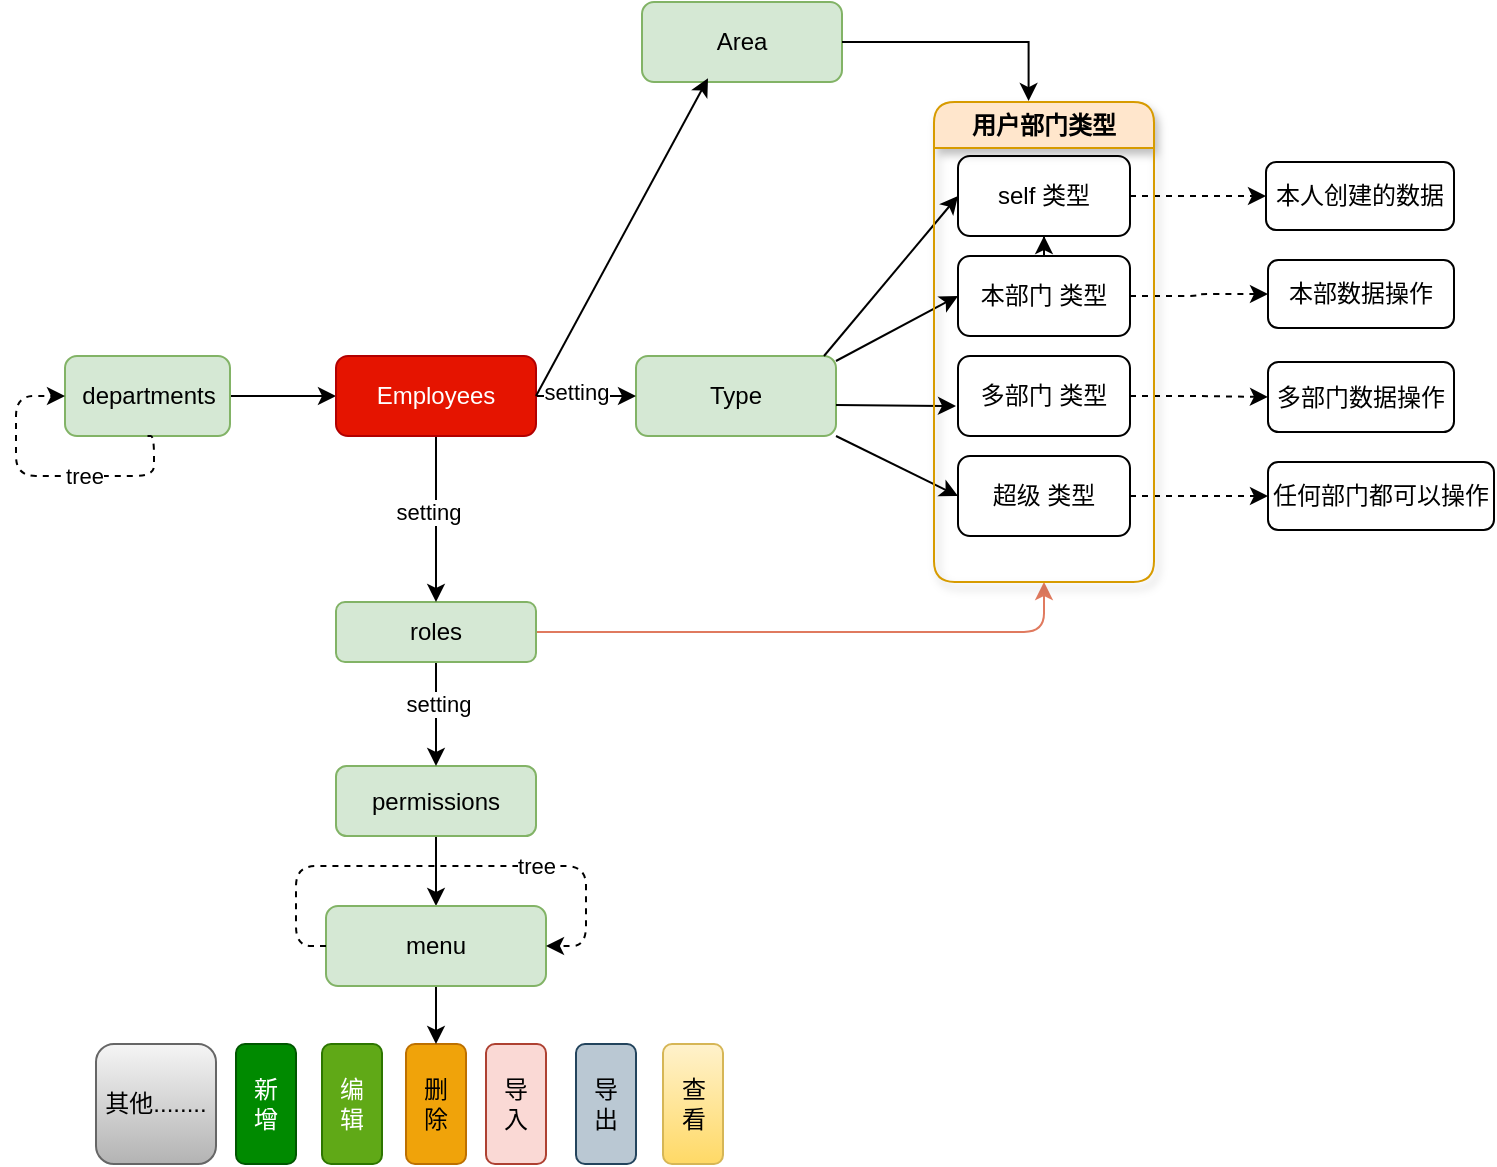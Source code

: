 <mxfile version="26.0.2">
  <diagram name="第 1 页" id="hoe_uviKCq4_seSVUSrM">
    <mxGraphModel dx="868" dy="1612" grid="1" gridSize="10" guides="1" tooltips="1" connect="1" arrows="1" fold="1" page="1" pageScale="1" pageWidth="827" pageHeight="1169" math="0" shadow="0">
      <root>
        <mxCell id="0" />
        <mxCell id="1" parent="0" />
        <mxCell id="rtPav9sDxlK6I4rT2-NP-52" style="edgeStyle=orthogonalEdgeStyle;rounded=1;orthogonalLoop=1;jettySize=auto;html=1;" parent="1" source="rtPav9sDxlK6I4rT2-NP-2" target="rtPav9sDxlK6I4rT2-NP-46" edge="1">
          <mxGeometry relative="1" as="geometry" />
        </mxCell>
        <mxCell id="rtPav9sDxlK6I4rT2-NP-2" value="departments" style="rounded=1;whiteSpace=wrap;html=1;fillColor=#d5e8d4;strokeColor=#82b366;" parent="1" vertex="1">
          <mxGeometry x="75.5" y="107" width="82.5" height="40" as="geometry" />
        </mxCell>
        <mxCell id="rtPav9sDxlK6I4rT2-NP-3" value="Type" style="whiteSpace=wrap;html=1;rounded=1;fillColor=#d5e8d4;strokeColor=#82b366;" parent="1" vertex="1">
          <mxGeometry x="361" y="107" width="100" height="40" as="geometry" />
        </mxCell>
        <mxCell id="rtPav9sDxlK6I4rT2-NP-9" value="" style="endArrow=classic;html=1;rounded=1;entryX=0;entryY=0.5;entryDx=0;entryDy=0;" parent="1" target="rtPav9sDxlK6I4rT2-NP-12" edge="1">
          <mxGeometry width="50" height="50" relative="1" as="geometry">
            <mxPoint x="461" y="109.5" as="sourcePoint" />
            <mxPoint x="501" y="67" as="targetPoint" />
          </mxGeometry>
        </mxCell>
        <mxCell id="rtPav9sDxlK6I4rT2-NP-10" value="" style="endArrow=classic;html=1;rounded=1;" parent="1" edge="1">
          <mxGeometry width="50" height="50" relative="1" as="geometry">
            <mxPoint x="461" y="131.5" as="sourcePoint" />
            <mxPoint x="521" y="132" as="targetPoint" />
          </mxGeometry>
        </mxCell>
        <mxCell id="rtPav9sDxlK6I4rT2-NP-11" value="" style="endArrow=classic;html=1;rounded=1;entryX=0;entryY=0.5;entryDx=0;entryDy=0;exitX=1;exitY=1;exitDx=0;exitDy=0;" parent="1" source="rtPav9sDxlK6I4rT2-NP-3" target="rtPav9sDxlK6I4rT2-NP-14" edge="1">
          <mxGeometry width="50" height="50" relative="1" as="geometry">
            <mxPoint x="461" y="154.5" as="sourcePoint" />
            <mxPoint x="501" y="185" as="targetPoint" />
          </mxGeometry>
        </mxCell>
        <mxCell id="rtPav9sDxlK6I4rT2-NP-20" value="" style="edgeStyle=orthogonalEdgeStyle;rounded=1;orthogonalLoop=1;jettySize=auto;html=1;dashed=1;" parent="1" source="rtPav9sDxlK6I4rT2-NP-12" target="rtPav9sDxlK6I4rT2-NP-19" edge="1">
          <mxGeometry relative="1" as="geometry" />
        </mxCell>
        <mxCell id="hFlQjNNTX_GSIiSx0fy3-6" value="" style="edgeStyle=orthogonalEdgeStyle;rounded=0;orthogonalLoop=1;jettySize=auto;html=1;" edge="1" parent="1" source="rtPav9sDxlK6I4rT2-NP-12" target="rtPav9sDxlK6I4rT2-NP-25">
          <mxGeometry relative="1" as="geometry" />
        </mxCell>
        <mxCell id="rtPav9sDxlK6I4rT2-NP-12" value="本部门 类型" style="rounded=1;whiteSpace=wrap;html=1;" parent="1" vertex="1">
          <mxGeometry x="522" y="57" width="86" height="40" as="geometry" />
        </mxCell>
        <mxCell id="rtPav9sDxlK6I4rT2-NP-18" value="" style="edgeStyle=orthogonalEdgeStyle;rounded=1;orthogonalLoop=1;jettySize=auto;html=1;dashed=1;" parent="1" source="rtPav9sDxlK6I4rT2-NP-13" target="rtPav9sDxlK6I4rT2-NP-17" edge="1">
          <mxGeometry relative="1" as="geometry" />
        </mxCell>
        <mxCell id="rtPav9sDxlK6I4rT2-NP-13" value="多部门 类型" style="rounded=1;whiteSpace=wrap;html=1;" parent="1" vertex="1">
          <mxGeometry x="522" y="107" width="86" height="40" as="geometry" />
        </mxCell>
        <mxCell id="rtPav9sDxlK6I4rT2-NP-22" value="" style="edgeStyle=orthogonalEdgeStyle;rounded=1;orthogonalLoop=1;jettySize=auto;html=1;dashed=1;" parent="1" source="rtPav9sDxlK6I4rT2-NP-14" target="rtPav9sDxlK6I4rT2-NP-21" edge="1">
          <mxGeometry relative="1" as="geometry" />
        </mxCell>
        <mxCell id="rtPav9sDxlK6I4rT2-NP-14" value="超级 类型" style="rounded=1;whiteSpace=wrap;html=1;" parent="1" vertex="1">
          <mxGeometry x="522" y="157" width="86" height="40" as="geometry" />
        </mxCell>
        <mxCell id="rtPav9sDxlK6I4rT2-NP-17" value="多部门数据操作" style="rounded=1;whiteSpace=wrap;html=1;" parent="1" vertex="1">
          <mxGeometry x="677" y="110" width="93" height="35" as="geometry" />
        </mxCell>
        <mxCell id="rtPav9sDxlK6I4rT2-NP-19" value="本部数据操作" style="whiteSpace=wrap;html=1;rounded=1;" parent="1" vertex="1">
          <mxGeometry x="677" y="59" width="93" height="34" as="geometry" />
        </mxCell>
        <mxCell id="rtPav9sDxlK6I4rT2-NP-21" value="任何部门都可以操作" style="rounded=1;whiteSpace=wrap;html=1;" parent="1" vertex="1">
          <mxGeometry x="677" y="160" width="113" height="34" as="geometry" />
        </mxCell>
        <mxCell id="rtPav9sDxlK6I4rT2-NP-35" value="" style="edgeStyle=orthogonalEdgeStyle;rounded=1;orthogonalLoop=1;jettySize=auto;html=1;" parent="1" source="rtPav9sDxlK6I4rT2-NP-23" target="rtPav9sDxlK6I4rT2-NP-34" edge="1">
          <mxGeometry relative="1" as="geometry" />
        </mxCell>
        <mxCell id="rtPav9sDxlK6I4rT2-NP-23" value="permissions" style="whiteSpace=wrap;html=1;rounded=1;fillColor=#d5e8d4;strokeColor=#82b366;" parent="1" vertex="1">
          <mxGeometry x="211" y="312" width="100" height="35" as="geometry" />
        </mxCell>
        <mxCell id="hFlQjNNTX_GSIiSx0fy3-5" style="edgeStyle=orthogonalEdgeStyle;rounded=0;orthogonalLoop=1;jettySize=auto;html=1;entryX=0;entryY=0.5;entryDx=0;entryDy=0;dashed=1;" edge="1" parent="1" source="rtPav9sDxlK6I4rT2-NP-25" target="hFlQjNNTX_GSIiSx0fy3-4">
          <mxGeometry relative="1" as="geometry" />
        </mxCell>
        <mxCell id="rtPav9sDxlK6I4rT2-NP-25" value="self 类型" style="rounded=1;whiteSpace=wrap;html=1;" parent="1" vertex="1">
          <mxGeometry x="522" y="7" width="86" height="40" as="geometry" />
        </mxCell>
        <mxCell id="rtPav9sDxlK6I4rT2-NP-26" value="" style="endArrow=classic;html=1;rounded=1;entryX=0;entryY=0.5;entryDx=0;entryDy=0;" parent="1" target="rtPav9sDxlK6I4rT2-NP-25" edge="1">
          <mxGeometry width="50" height="50" relative="1" as="geometry">
            <mxPoint x="455" y="107" as="sourcePoint" />
            <mxPoint x="505" y="7" as="targetPoint" />
          </mxGeometry>
        </mxCell>
        <mxCell id="rtPav9sDxlK6I4rT2-NP-27" value="新&lt;br&gt;增" style="rounded=1;whiteSpace=wrap;html=1;fillColor=#008a00;fontColor=#ffffff;strokeColor=#005700;" parent="1" vertex="1">
          <mxGeometry x="161" y="451" width="30" height="60" as="geometry" />
        </mxCell>
        <mxCell id="rtPav9sDxlK6I4rT2-NP-28" value="编&lt;br&gt;辑" style="rounded=1;whiteSpace=wrap;html=1;fillColor=#60a917;fontColor=#ffffff;strokeColor=#2D7600;" parent="1" vertex="1">
          <mxGeometry x="204" y="451" width="30" height="60" as="geometry" />
        </mxCell>
        <mxCell id="rtPav9sDxlK6I4rT2-NP-29" value="删&lt;br&gt;除" style="rounded=1;whiteSpace=wrap;html=1;fillColor=#f0a30a;fontColor=#000000;strokeColor=#BD7000;" parent="1" vertex="1">
          <mxGeometry x="246" y="451" width="30" height="60" as="geometry" />
        </mxCell>
        <mxCell id="rtPav9sDxlK6I4rT2-NP-30" value="导&lt;br&gt;入" style="rounded=1;whiteSpace=wrap;html=1;fillColor=#fad9d5;strokeColor=#ae4132;" parent="1" vertex="1">
          <mxGeometry x="286" y="451" width="30" height="60" as="geometry" />
        </mxCell>
        <mxCell id="rtPav9sDxlK6I4rT2-NP-39" style="edgeStyle=orthogonalEdgeStyle;rounded=1;orthogonalLoop=1;jettySize=auto;html=1;entryX=0.5;entryY=0;entryDx=0;entryDy=0;" parent="1" source="rtPav9sDxlK6I4rT2-NP-34" target="rtPav9sDxlK6I4rT2-NP-29" edge="1">
          <mxGeometry relative="1" as="geometry" />
        </mxCell>
        <mxCell id="rtPav9sDxlK6I4rT2-NP-34" value="menu" style="whiteSpace=wrap;html=1;rounded=1;fillColor=#d5e8d4;strokeColor=#82b366;" parent="1" vertex="1">
          <mxGeometry x="206" y="382" width="110" height="40" as="geometry" />
        </mxCell>
        <mxCell id="rtPav9sDxlK6I4rT2-NP-40" value="查&lt;br&gt;看" style="rounded=1;whiteSpace=wrap;html=1;fillColor=#fff2cc;gradientColor=#ffd966;strokeColor=#d6b656;" parent="1" vertex="1">
          <mxGeometry x="374.5" y="451" width="30" height="60" as="geometry" />
        </mxCell>
        <mxCell id="rtPav9sDxlK6I4rT2-NP-41" value="导&lt;br&gt;出" style="rounded=1;whiteSpace=wrap;html=1;fillColor=#bac8d3;strokeColor=#23445d;" parent="1" vertex="1">
          <mxGeometry x="331" y="451" width="30" height="60" as="geometry" />
        </mxCell>
        <mxCell id="rtPav9sDxlK6I4rT2-NP-42" value="其他........" style="rounded=1;whiteSpace=wrap;html=1;fillColor=#f5f5f5;gradientColor=#b3b3b3;strokeColor=#666666;" parent="1" vertex="1">
          <mxGeometry x="91" y="451" width="60" height="60" as="geometry" />
        </mxCell>
        <mxCell id="rtPav9sDxlK6I4rT2-NP-57" style="edgeStyle=orthogonalEdgeStyle;rounded=1;orthogonalLoop=1;jettySize=auto;html=1;entryX=0.5;entryY=0;entryDx=0;entryDy=0;" parent="1" source="rtPav9sDxlK6I4rT2-NP-44" target="rtPav9sDxlK6I4rT2-NP-23" edge="1">
          <mxGeometry relative="1" as="geometry" />
        </mxCell>
        <mxCell id="hFlQjNNTX_GSIiSx0fy3-3" value="setting" style="edgeLabel;html=1;align=center;verticalAlign=middle;resizable=0;points=[];" vertex="1" connectable="0" parent="rtPav9sDxlK6I4rT2-NP-57">
          <mxGeometry x="-0.192" y="1" relative="1" as="geometry">
            <mxPoint as="offset" />
          </mxGeometry>
        </mxCell>
        <mxCell id="rtPav9sDxlK6I4rT2-NP-68" style="edgeStyle=orthogonalEdgeStyle;rounded=1;orthogonalLoop=1;jettySize=auto;html=1;entryX=0.5;entryY=1;entryDx=0;entryDy=0;strokeColor=#E07A5F;fontFamily=Helvetica;fontSize=12;fontColor=default;fontStyle=1;fillColor=#F2CC8F;" parent="1" source="rtPav9sDxlK6I4rT2-NP-44" target="rtPav9sDxlK6I4rT2-NP-63" edge="1">
          <mxGeometry relative="1" as="geometry" />
        </mxCell>
        <mxCell id="rtPav9sDxlK6I4rT2-NP-44" value="roles" style="whiteSpace=wrap;html=1;rounded=1;fillColor=#d5e8d4;strokeColor=#82b366;" parent="1" vertex="1">
          <mxGeometry x="211" y="230" width="100" height="30" as="geometry" />
        </mxCell>
        <mxCell id="rtPav9sDxlK6I4rT2-NP-48" style="edgeStyle=orthogonalEdgeStyle;rounded=1;orthogonalLoop=1;jettySize=auto;html=1;" parent="1" source="rtPav9sDxlK6I4rT2-NP-46" target="rtPav9sDxlK6I4rT2-NP-3" edge="1">
          <mxGeometry relative="1" as="geometry">
            <mxPoint x="352" y="127" as="targetPoint" />
          </mxGeometry>
        </mxCell>
        <mxCell id="hFlQjNNTX_GSIiSx0fy3-1" value="setting" style="edgeLabel;html=1;align=center;verticalAlign=middle;resizable=0;points=[];" vertex="1" connectable="0" parent="rtPav9sDxlK6I4rT2-NP-48">
          <mxGeometry x="-0.229" y="2" relative="1" as="geometry">
            <mxPoint as="offset" />
          </mxGeometry>
        </mxCell>
        <mxCell id="rtPav9sDxlK6I4rT2-NP-49" style="edgeStyle=orthogonalEdgeStyle;rounded=1;orthogonalLoop=1;jettySize=auto;html=1;entryX=0.5;entryY=0;entryDx=0;entryDy=0;" parent="1" source="rtPav9sDxlK6I4rT2-NP-46" target="rtPav9sDxlK6I4rT2-NP-44" edge="1">
          <mxGeometry relative="1" as="geometry">
            <mxPoint x="261" y="197" as="targetPoint" />
          </mxGeometry>
        </mxCell>
        <mxCell id="hFlQjNNTX_GSIiSx0fy3-2" value="setting" style="edgeLabel;html=1;align=center;verticalAlign=middle;resizable=0;points=[];" vertex="1" connectable="0" parent="rtPav9sDxlK6I4rT2-NP-49">
          <mxGeometry x="-0.084" y="-4" relative="1" as="geometry">
            <mxPoint as="offset" />
          </mxGeometry>
        </mxCell>
        <mxCell id="rtPav9sDxlK6I4rT2-NP-46" value="Employees" style="whiteSpace=wrap;html=1;rounded=1;fillColor=#e51400;fontColor=#ffffff;strokeColor=#B20000;" parent="1" vertex="1">
          <mxGeometry x="211" y="107" width="100" height="40" as="geometry" />
        </mxCell>
        <mxCell id="rtPav9sDxlK6I4rT2-NP-51" style="edgeStyle=orthogonalEdgeStyle;rounded=1;orthogonalLoop=1;jettySize=auto;html=1;entryX=0;entryY=0.5;entryDx=0;entryDy=0;exitX=0.5;exitY=1;exitDx=0;exitDy=0;dashed=1;" parent="1" source="rtPav9sDxlK6I4rT2-NP-2" target="rtPav9sDxlK6I4rT2-NP-2" edge="1">
          <mxGeometry relative="1" as="geometry">
            <Array as="points">
              <mxPoint x="120" y="167" />
              <mxPoint x="51" y="167" />
              <mxPoint x="51" y="127" />
            </Array>
          </mxGeometry>
        </mxCell>
        <mxCell id="rtPav9sDxlK6I4rT2-NP-53" value="tree" style="edgeLabel;html=1;align=center;verticalAlign=middle;resizable=0;points=[];rounded=1;" parent="rtPav9sDxlK6I4rT2-NP-51" vertex="1" connectable="0">
          <mxGeometry x="-0.237" y="2" relative="1" as="geometry">
            <mxPoint x="1" y="-2" as="offset" />
          </mxGeometry>
        </mxCell>
        <mxCell id="rtPav9sDxlK6I4rT2-NP-54" style="edgeStyle=orthogonalEdgeStyle;rounded=1;orthogonalLoop=1;jettySize=auto;html=1;entryX=1;entryY=0.5;entryDx=0;entryDy=0;dashed=1;" parent="1" source="rtPav9sDxlK6I4rT2-NP-34" target="rtPav9sDxlK6I4rT2-NP-34" edge="1">
          <mxGeometry relative="1" as="geometry">
            <Array as="points">
              <mxPoint x="191" y="402" />
              <mxPoint x="191" y="362" />
              <mxPoint x="336" y="362" />
              <mxPoint x="336" y="402" />
            </Array>
          </mxGeometry>
        </mxCell>
        <mxCell id="rtPav9sDxlK6I4rT2-NP-55" value="tree" style="edgeLabel;html=1;align=center;verticalAlign=middle;resizable=0;points=[];rounded=1;" parent="rtPav9sDxlK6I4rT2-NP-54" vertex="1" connectable="0">
          <mxGeometry x="0.348" relative="1" as="geometry">
            <mxPoint as="offset" />
          </mxGeometry>
        </mxCell>
        <mxCell id="rtPav9sDxlK6I4rT2-NP-63" value="用户部门类型" style="swimlane;whiteSpace=wrap;html=1;fillColor=#ffe6cc;strokeColor=#d79b00;rounded=1;glass=0;shadow=1;" parent="1" vertex="1">
          <mxGeometry x="510" y="-20" width="110" height="240" as="geometry">
            <mxRectangle x="515" y="-20" width="110" height="30" as="alternateBounds" />
          </mxGeometry>
        </mxCell>
        <mxCell id="hFlQjNNTX_GSIiSx0fy3-4" value="本人创建的数据" style="whiteSpace=wrap;html=1;rounded=1;" vertex="1" parent="1">
          <mxGeometry x="676" y="10" width="94" height="34" as="geometry" />
        </mxCell>
        <mxCell id="hFlQjNNTX_GSIiSx0fy3-8" value="Area" style="whiteSpace=wrap;html=1;rounded=1;fillColor=#d5e8d4;strokeColor=#82b366;" vertex="1" parent="1">
          <mxGeometry x="364" y="-70" width="100" height="40" as="geometry" />
        </mxCell>
        <mxCell id="hFlQjNNTX_GSIiSx0fy3-9" style="edgeStyle=orthogonalEdgeStyle;rounded=0;orthogonalLoop=1;jettySize=auto;html=1;entryX=0.43;entryY=-0.002;entryDx=0;entryDy=0;entryPerimeter=0;" edge="1" parent="1" source="hFlQjNNTX_GSIiSx0fy3-8" target="rtPav9sDxlK6I4rT2-NP-63">
          <mxGeometry relative="1" as="geometry" />
        </mxCell>
        <mxCell id="hFlQjNNTX_GSIiSx0fy3-10" value="" style="endArrow=classic;html=1;rounded=0;entryX=0.33;entryY=0.954;entryDx=0;entryDy=0;entryPerimeter=0;exitX=1;exitY=0.5;exitDx=0;exitDy=0;" edge="1" parent="1" source="rtPav9sDxlK6I4rT2-NP-46" target="hFlQjNNTX_GSIiSx0fy3-8">
          <mxGeometry width="50" height="50" relative="1" as="geometry">
            <mxPoint x="390" y="100" as="sourcePoint" />
            <mxPoint x="360" y="50" as="targetPoint" />
          </mxGeometry>
        </mxCell>
      </root>
    </mxGraphModel>
  </diagram>
</mxfile>
